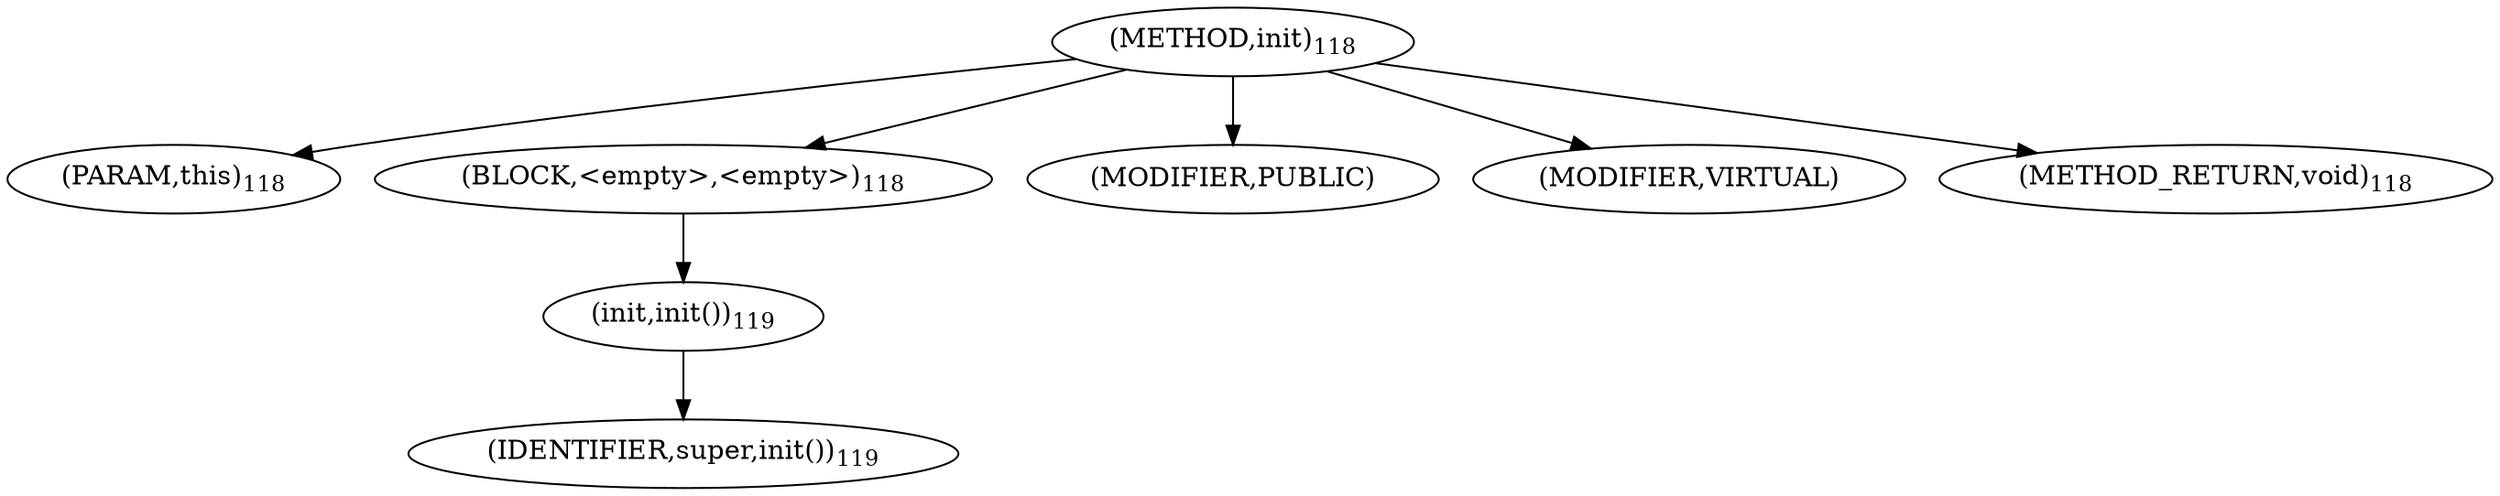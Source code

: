 digraph "init" {  
"73" [label = <(METHOD,init)<SUB>118</SUB>> ]
"74" [label = <(PARAM,this)<SUB>118</SUB>> ]
"75" [label = <(BLOCK,&lt;empty&gt;,&lt;empty&gt;)<SUB>118</SUB>> ]
"76" [label = <(init,init())<SUB>119</SUB>> ]
"77" [label = <(IDENTIFIER,super,init())<SUB>119</SUB>> ]
"78" [label = <(MODIFIER,PUBLIC)> ]
"79" [label = <(MODIFIER,VIRTUAL)> ]
"80" [label = <(METHOD_RETURN,void)<SUB>118</SUB>> ]
  "73" -> "74" 
  "73" -> "75" 
  "73" -> "78" 
  "73" -> "79" 
  "73" -> "80" 
  "75" -> "76" 
  "76" -> "77" 
}
